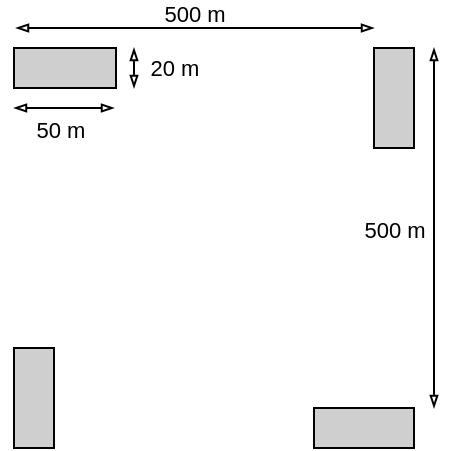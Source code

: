 <mxfile version="13.7.3" type="device"><diagram id="BPKLqc0haihq1UmlYafK" name="Page-1"><mxGraphModel dx="1268" dy="1492" grid="1" gridSize="10" guides="1" tooltips="1" connect="1" arrows="1" fold="1" page="1" pageScale="1" pageWidth="827" pageHeight="1169" math="0" shadow="0"><root><mxCell id="0"/><mxCell id="1" parent="0"/><mxCell id="u35VpDi4k46DwJdEul99-8" value="" style="rounded=0;whiteSpace=wrap;html=1;fillColor=#CFCFCF;" parent="1" vertex="1"><mxGeometry y="10" width="51" height="20" as="geometry"/></mxCell><mxCell id="u35VpDi4k46DwJdEul99-1" value="" style="rounded=0;whiteSpace=wrap;html=1;fillColor=#CFCFCF;verticalAlign=top;" parent="1" vertex="1"><mxGeometry y="160" width="20" height="50" as="geometry"/></mxCell><mxCell id="u35VpDi4k46DwJdEul99-2" value="" style="rounded=0;whiteSpace=wrap;html=1;fillColor=#CFCFCF;" parent="1" vertex="1"><mxGeometry x="180" y="10" width="20" height="50" as="geometry"/></mxCell><mxCell id="u35VpDi4k46DwJdEul99-5" value="" style="rounded=0;whiteSpace=wrap;html=1;fillColor=#CFCFCF;" parent="1" vertex="1"><mxGeometry x="150" y="190" width="50" height="20" as="geometry"/></mxCell><mxCell id="_mjX_LAVOPHN1BOYULwj-1" value="20 m" style="endArrow=blockThin;html=1;entryX=0.5;entryY=0.5;entryDx=0;entryDy=0;entryPerimeter=0;startArrow=blockThin;startFill=0;endFill=0;startSize=4;endSize=4;labelPosition=center;verticalLabelPosition=middle;align=center;verticalAlign=middle;" edge="1" parent="1"><mxGeometry y="-20" width="50" height="50" relative="1" as="geometry"><mxPoint x="60" y="30" as="sourcePoint"/><mxPoint x="60" y="10" as="targetPoint"/><mxPoint as="offset"/></mxGeometry></mxCell><mxCell id="_mjX_LAVOPHN1BOYULwj-2" value="50 m" style="endArrow=blockThin;html=1;startArrow=blockThin;startFill=0;endFill=0;startSize=4;endSize=4;labelPosition=center;verticalLabelPosition=middle;align=center;verticalAlign=middle;" edge="1" parent="1"><mxGeometry x="-0.08" y="-11" width="50" height="50" relative="1" as="geometry"><mxPoint y="40" as="sourcePoint"/><mxPoint x="50" y="40" as="targetPoint"/><mxPoint as="offset"/></mxGeometry></mxCell><mxCell id="_mjX_LAVOPHN1BOYULwj-3" value="" style="endArrow=blockThin;startArrow=blockThin;html=1;endSize=4;startSize=4;startFill=0;endFill=0;" edge="1" parent="1"><mxGeometry width="50" height="50" relative="1" as="geometry"><mxPoint x="1" as="sourcePoint"/><mxPoint x="180" as="targetPoint"/></mxGeometry></mxCell><mxCell id="_mjX_LAVOPHN1BOYULwj-4" value="500 m" style="edgeLabel;html=1;align=center;verticalAlign=bottom;resizable=0;points=[];labelBackgroundColor=none;" vertex="1" connectable="0" parent="_mjX_LAVOPHN1BOYULwj-3"><mxGeometry x="0.091" y="-3" relative="1" as="geometry"><mxPoint x="-8.81" y="-2" as="offset"/></mxGeometry></mxCell><mxCell id="_mjX_LAVOPHN1BOYULwj-5" value="" style="endArrow=blockThin;startArrow=blockThin;html=1;endSize=4;startSize=4;startFill=0;endFill=0;" edge="1" parent="1"><mxGeometry width="50" height="50" relative="1" as="geometry"><mxPoint x="210" y="10" as="sourcePoint"/><mxPoint x="210" y="190" as="targetPoint"/></mxGeometry></mxCell><mxCell id="_mjX_LAVOPHN1BOYULwj-6" value="500 m" style="edgeLabel;html=1;align=center;verticalAlign=bottom;resizable=0;points=[];labelBackgroundColor=none;" vertex="1" connectable="0" parent="_mjX_LAVOPHN1BOYULwj-5"><mxGeometry x="0.091" y="-3" relative="1" as="geometry"><mxPoint x="-17" y="1.71" as="offset"/></mxGeometry></mxCell></root></mxGraphModel></diagram></mxfile>